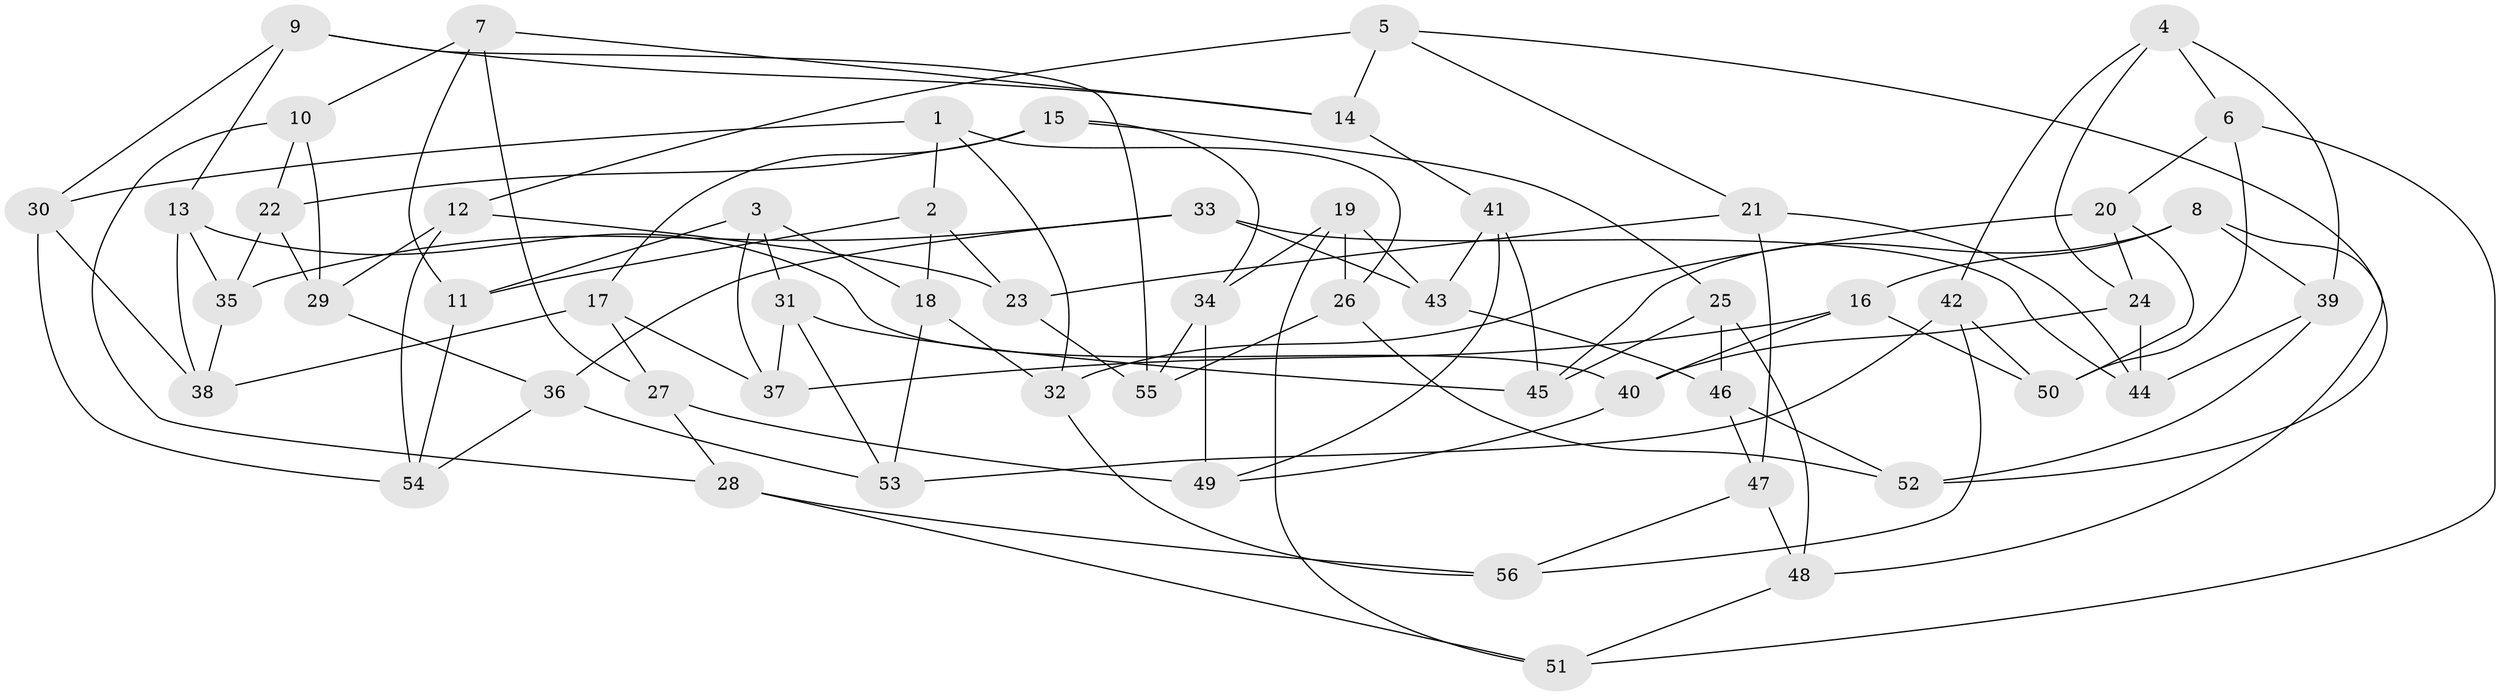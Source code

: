 // coarse degree distribution, {5: 0.21428571428571427, 6: 0.07142857142857142, 3: 0.10714285714285714, 4: 0.4642857142857143, 2: 0.03571428571428571, 7: 0.07142857142857142, 9: 0.03571428571428571}
// Generated by graph-tools (version 1.1) at 2025/01/03/04/25 22:01:06]
// undirected, 56 vertices, 112 edges
graph export_dot {
graph [start="1"]
  node [color=gray90,style=filled];
  1;
  2;
  3;
  4;
  5;
  6;
  7;
  8;
  9;
  10;
  11;
  12;
  13;
  14;
  15;
  16;
  17;
  18;
  19;
  20;
  21;
  22;
  23;
  24;
  25;
  26;
  27;
  28;
  29;
  30;
  31;
  32;
  33;
  34;
  35;
  36;
  37;
  38;
  39;
  40;
  41;
  42;
  43;
  44;
  45;
  46;
  47;
  48;
  49;
  50;
  51;
  52;
  53;
  54;
  55;
  56;
  1 -- 26;
  1 -- 30;
  1 -- 32;
  1 -- 2;
  2 -- 23;
  2 -- 18;
  2 -- 11;
  3 -- 31;
  3 -- 11;
  3 -- 18;
  3 -- 37;
  4 -- 6;
  4 -- 24;
  4 -- 39;
  4 -- 42;
  5 -- 12;
  5 -- 52;
  5 -- 21;
  5 -- 14;
  6 -- 51;
  6 -- 20;
  6 -- 50;
  7 -- 14;
  7 -- 27;
  7 -- 11;
  7 -- 10;
  8 -- 48;
  8 -- 39;
  8 -- 45;
  8 -- 16;
  9 -- 55;
  9 -- 13;
  9 -- 14;
  9 -- 30;
  10 -- 22;
  10 -- 29;
  10 -- 28;
  11 -- 54;
  12 -- 29;
  12 -- 23;
  12 -- 54;
  13 -- 40;
  13 -- 38;
  13 -- 35;
  14 -- 41;
  15 -- 17;
  15 -- 25;
  15 -- 22;
  15 -- 34;
  16 -- 50;
  16 -- 37;
  16 -- 40;
  17 -- 37;
  17 -- 38;
  17 -- 27;
  18 -- 32;
  18 -- 53;
  19 -- 51;
  19 -- 34;
  19 -- 26;
  19 -- 43;
  20 -- 32;
  20 -- 24;
  20 -- 50;
  21 -- 47;
  21 -- 44;
  21 -- 23;
  22 -- 35;
  22 -- 29;
  23 -- 55;
  24 -- 40;
  24 -- 44;
  25 -- 48;
  25 -- 45;
  25 -- 46;
  26 -- 52;
  26 -- 55;
  27 -- 49;
  27 -- 28;
  28 -- 56;
  28 -- 51;
  29 -- 36;
  30 -- 38;
  30 -- 54;
  31 -- 37;
  31 -- 53;
  31 -- 45;
  32 -- 56;
  33 -- 44;
  33 -- 36;
  33 -- 43;
  33 -- 35;
  34 -- 55;
  34 -- 49;
  35 -- 38;
  36 -- 54;
  36 -- 53;
  39 -- 52;
  39 -- 44;
  40 -- 49;
  41 -- 49;
  41 -- 45;
  41 -- 43;
  42 -- 50;
  42 -- 53;
  42 -- 56;
  43 -- 46;
  46 -- 47;
  46 -- 52;
  47 -- 48;
  47 -- 56;
  48 -- 51;
}
